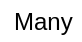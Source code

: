 <mxfile>
  <diagram name="Page-1" id="c7558073-1559-34b1-7f7d-6b8b5c839a25">
    <mxGraphModel dx="1426" dy="794" grid="1" gridSize="10" guides="1" tooltips="1" connect="1" arrows="1" fold="1" page="1" pageScale="1" pageWidth="850" pageHeight="1100" math="0" shadow="0">
      <root>
        <!-- Database Title -->
        <mxCell id="title" value="Bookstore Database Schema" style="text;strokeColor=none;fillColor=none;align=center;fontSize=24;fontStyle=1;verticalAlign=middle;spacingTop=-5;" vertex="1" parent="1">
          <mxGeometry x="350" y="40" width="160" height="40" as="geometry"/>
        </mxCell>

        <!-- PUBLISHER TABLE -->
        <mxCell id="publisher" value="Publisher" style="shape=table;startSize=30;container=1;collapsible=1;childLayout=tableLayout;fixedRows=1;rowLines=0;fontStyle=1;align=center;resizeLast=1;fillColor=#dae8fc;strokeColor=#6c8ebf;" vertex="1" parent="1">
          <mxGeometry x="40" y="120" width="200" height="150" as="geometry"/>
        </mxCell>
        <mxCell id="publisher-pk" value="" style="shape=partialRectangle;collapsible=0;dropTarget=0;pointerEvents=0;fillColor=none;points=[[0,0.5],[1,0.5]];portConstraint=eastwest;top=0;left=0;right=0;bottom=1;" vertex="1" parent="publisher">
          <mxGeometry y="30" width="200" height="30" as="geometry"/>
        </mxCell>
        <mxCell id="publisher-pk-label" value="PK" style="shape=partialRectangle;overflow=hidden;connectable=0;fillColor=none;top=0;left=0;bottom=0;right=0;fontStyle=1;" vertex="1" parent="publisher-pk">
          <mxGeometry width="30" height="30" as="geometry"/>
        </mxCell>
        <mxCell id="publisher-id" value="publisher_id INT" style="shape=partialRectangle;overflow=hidden;connectable=0;fillColor=none;top=0;left=0;bottom=0;right=0;align=left;spacingLeft=6;" vertex="1" parent="publisher-pk">
          <mxGeometry x="30" width="170" height="30" as="geometry"/>
        </mxCell>
        <mxCell id="publisher-name" value="publisher_name VARCHAR(100) NOT NULL UNIQUE" style="shape=partialRectangle;overflow=hidden;connectable=0;fillColor=none;top=0;left=0;bottom=0;right=0;align=left;spacingLeft=6;" vertex="1" parent="publisher">
          <mxGeometry y="60" width="200" height="30" as="geometry"/>
        </mxCell>
        <mxCell id="publisher-founded" value="founded_year SMALLINT" style="shape=partialRectangle;overflow=hidden;connectable=0;fillColor=none;top=0;left=0;bottom=0;right=0;align=left;spacingLeft=6;" vertex="1" parent="publisher">
          <mxGeometry y="90" width="200" height="30" as="geometry"/>
        </mxCell>
        <mxCell id="publisher-hq" value="headquarters VARCHAR(100)" style="shape=partialRectangle;overflow=hidden;connectable=0;fillColor=none;top=0;left=0;bottom=0;right=0;align=left;spacingLeft=6;" vertex="1" parent="publisher">
          <mxGeometry y="120" width="200" height="30" as="geometry"/>
        </mxCell>

        <!-- BOOK_LANGUAGE TABLE -->
        <mxCell id="language" value="book_language" style="shape=table;startSize=30;container=1;collapsible=1;childLayout=tableLayout;fixedRows=1;rowLines=0;fontStyle=1;align=center;resizeLast=1;fillColor=#d5e8d4;strokeColor=#82b366;" vertex="1" parent="1">
          <mxGeometry x="40" y="320" width="200" height="120" as="geometry"/>
        </mxCell>
        <mxCell id="language-pk" value="" style="shape=partialRectangle;collapsible=0;dropTarget=0;pointerEvents=0;fillColor=none;points=[[0,0.5],[1,0.5]];portConstraint=eastwest;top=0;left=0;right=0;bottom=1;" vertex="1" parent="language">
          <mxGeometry y="30" width="200" height="30" as="geometry"/>
        </mxCell>
        <mxCell id="language-pk-label" value="PK" style="shape=partialRectangle;overflow=hidden;connectable=0;fillColor=none;top=0;left=0;bottom=0;right=0;fontStyle=1;" vertex="1" parent="language-pk">
          <mxGeometry width="30" height="30" as="geometry"/>
        </mxCell>
        <mxCell id="language-id" value="language_id SMALLINT" style="shape=partialRectangle;overflow=hidden;connectable=0;fillColor=none;top=0;left=0;bottom=0;right=0;align=left;spacingLeft=6;" vertex="1" parent="language-pk">
          <mxGeometry x="30" width="170" height="30" as="geometry"/>
        </mxCell>
        <mxCell id="language-code" value="language_code CHAR(2) NOT NULL UNIQUE" style="shape=partialRectangle;overflow=hidden;connectable=0;fillColor=none;top=0;left=0;bottom=0;right=0;align=left;spacingLeft=6;" vertex="1" parent="language">
          <mxGeometry y="60" width="200" height="30" as="geometry"/>
        </mxCell>
        <mxCell id="language-name" value="language_name VARCHAR(50) NOT NULL UNIQUE" style="shape=partialRectangle;overflow=hidden;connectable=0;fillColor=none;top=0;left=0;bottom=0;right=0;align=left;spacingLeft=6;" vertex="1" parent="language">
          <mxGeometry y="90" width="200" height="30" as="geometry"/>
        </mxCell>

        <!-- AUTHOR TABLE -->
        <mxCell id="author" value="author" style="shape=table;startSize=30;container=1;collapsible=1;childLayout=tableLayout;fixedRows=1;rowLines=0;fontStyle=1;align=center;resizeLast=1;fillColor=#f8cecc;strokeColor=#b85450;" vertex="1" parent="1">
          <mxGeometry x="600" y="120" width="200" height="180" as="geometry"/>
        </mxCell>
        <mxCell id="author-pk" value="" style="shape=partialRectangle;collapsible=0;dropTarget=0;pointerEvents=0;fillColor=none;points=[[0,0.5],[1,0.5]];portConstraint=eastwest;top=0;left=0;right=0;bottom=1;" vertex="1" parent="author">
          <mxGeometry y="30" width="200" height="30" as="geometry"/>
        </mxCell>
        <mxCell id="author-pk-label" value="PK" style="shape=partialRectangle;overflow=hidden;connectable=0;fillColor=none;top=0;left=0;bottom=0;right=0;fontStyle=1;" vertex="1" parent="author-pk">
          <mxGeometry width="30" height="30" as="geometry"/>
        </mxCell>
        <mxCell id="author-id" value="author_id INT" style="shape=partialRectangle;overflow=hidden;connectable=0;fillColor=none;top=0;left=0;bottom=0;right=0;align=left;spacingLeft=6;" vertex="1" parent="author-pk">
          <mxGeometry x="30" width="170" height="30" as="geometry"/>
        </mxCell>
        <mxCell id="author-name" value="author_name VARCHAR(100) NOT NULL" style="shape=partialRectangle;overflow=hidden;connectable=0;fillColor=none;top=0;left=0;bottom=0;right=0;align=left;spacingLeft=6;" vertex="1" parent="author">
          <mxGeometry y="60" width="200" height="30" as="geometry"/>
        </mxCell>
        <mxCell id="author-birth" value="birth_date DATE" style="shape=partialRectangle;overflow=hidden;connectable=0;fillColor=none;top=0;left=0;bottom=0;right=0;align=left;spacingLeft=6;" vertex="1" parent="author">
          <mxGeometry y="90" width="200" height="30" as="geometry"/>
        </mxCell>
        <mxCell id="author-death" value="death_date DATE" style="shape=partialRectangle;overflow=hidden;connectable=0;fillColor=none;top=0;left=0;bottom=0;right=0;align=left;spacingLeft=6;" vertex="1" parent="author">
          <mxGeometry y="120" width="200" height="30" as="geometry"/>
        </mxCell>
        <mxCell id="author-nationality" value="nationality VARCHAR(50)" style="shape=partialRectangle;overflow=hidden;connectable=0;fillColor=none;top=0;left=0;bottom=0;right=0;align=left;spacingLeft=6;" vertex="1" parent="author">
          <mxGeometry y="150" width="200" height="30" as="geometry"/>
        </mxCell>

        <!-- BOOK TABLE -->
        <mxCell id="book" value="book" style="shape=table;startSize=30;container=1;collapsible=1;childLayout=tableLayout;fixedRows=1;rowLines=0;fontStyle=1;align=center;resizeLast=1;fillColor=#e1d5e7;strokeColor=#9673a6;" vertex="1" parent="1">
          <mxGeometry x="300" y="120" width="240" height="270" as="geometry"/>
        </mxCell>
        <mxCell id="book-pk" value="" style="shape=partialRectangle;collapsible=0;dropTarget=0;pointerEvents=0;fillColor=none;points=[[0,0.5],[1,0.5]];portConstraint=eastwest;top=0;left=0;right=0;bottom=1;" vertex="1" parent="book">
          <mxGeometry y="30" width="240" height="30" as="geometry"/>
        </mxCell>
        <mxCell id="book-pk-label" value="PK" style="shape=partialRectangle;overflow=hidden;connectable=0;fillColor=none;top=0;left=0;bottom=0;right=0;fontStyle=1;" vertex="1" parent="book-pk">
          <mxGeometry width="30" height="30" as="geometry"/>
        </mxCell>
        <mxCell id="book-id" value="book_id INT" style="shape=partialRectangle;overflow=hidden;connectable=0;fillColor=none;top=0;left=0;bottom=0;right=0;align=left;spacingLeft=6;" vertex="1" parent="book-pk">
          <mxGeometry x="30" width="210" height="30" as="geometry"/>
        </mxCell>
        <mxCell id="book-title" value="title VARCHAR(200) NOT NULL" style="shape=partialRectangle;overflow=hidden;connectable=0;fillColor=none;top=0;left=0;bottom=0;right=0;align=left;spacingLeft=6;" vertex="1" parent="book">
          <mxGeometry y="60" width="240" height="30" as="geometry"/>
        </mxCell>
        <mxCell id="book-isbn" value="isbn VARCHAR(17) NOT NULL UNIQUE" style="shape=partialRectangle;overflow=hidden;connectable=0;fillColor=none;top=0;left=0;bottom=0;right=0;align=left;spacingLeft=6;" vertex="1" parent="book">
          <mxGeometry y="90" width="240" height="30" as="geometry"/>
        </mxCell>
        <mxCell id="book-price" value="price DECIMAL(10,2) NOT NULL" style="shape=partialRectangle;overflow=hidden;connectable=0;fillColor=none;top=0;left=0;bottom=0;right=0;align=left;spacingLeft=6;" vertex="1" parent="book">
          <mxGeometry y="120" width="240" height="30" as="geometry"/>
        </mxCell>
        <mxCell id="book-pages" value="num_pages SMALLINT UNSIGNED" style="shape=partialRectangle;overflow=hidden;connectable=0;fillColor=none;top=0;left=0;bottom=0;right=0;align=left;spacingLeft=6;" vertex="1" parent="book">
          <mxGeometry y="150" width="240" height="30" as="geometry"/>
        </mxCell>
        <mxCell id="book-pubid" value="publisher_id INT NOT NULL (FK)" style="shape=partialRectangle;overflow=hidden;connectable=0;fillColor=none;top=0;left=0;bottom=0;right=0;align=left;spacingLeft=6;fontStyle=4;" vertex="1" parent="book">
          <mxGeometry y="180" width="240" height="30" as="geometry"/>
        </mxCell>
        <mxCell id="book-langid" value="language_id SMALLINT NOT NULL (FK)" style="shape=partialRectangle;overflow=hidden;connectable=0;fillColor=none;top=0;left=0;bottom=0;right=0;align=left;spacingLeft=6;fontStyle=4;" vertex="1" parent="book">
          <mxGeometry y="210" width="240" height="30" as="geometry"/>
        </mxCell>
        <mxCell id="book-created" value="created_at TIMESTAMP" style="shape=partialRectangle;overflow=hidden;connectable=0;fillColor=none;top=0;left=0;bottom=0;right=0;align=left;spacingLeft=6;" vertex="1" parent="book">
          <mxGeometry y="240" width="240" height="30" as="geometry"/>
        </mxCell>

        <!-- BOOK_AUTHOR TABLE -->
        <mxCell id="book_author" value="book_author" style="shape=table;startSize=30;container=1;collapsible=1;childLayout=tableLayout;fixedRows=1;rowLines=0;fontStyle=1;align=center;resizeLast=1;fillColor=#fff2cc;strokeColor=#d6b656;" vertex="1" parent="1">
          <mxGeometry x="300" y="420" width="240" height="120" as="geometry"/>
        </mxCell>
        <mxCell id="book_author-pk1" value="book_id INT (FK)" style="shape=partialRectangle;overflow=hidden;connectable=0;fillColor=none;top=0;left=0;bottom=0;right=0;align=left;spacingLeft=6;fontStyle=4;" vertex="1" parent="book_author">
          <mxGeometry y="30" width="240" height="30" as="geometry"/>
        </mxCell>
        <mxCell id="book_author-pk2" value="author_id INT (FK)" style="shape=partialRectangle;overflow=hidden;connectable=0;fillColor=none;top=0;left=0;bottom=0;right=0;align=left;spacingLeft=6;fontStyle=4;" vertex="1" parent="book_author">
          <mxGeometry y="60" width="240" height="30" as="geometry"/>
        </mxCell>
        <mxCell id="book_author-role" value="contribution_type ENUM(...)" style="shape=partialRectangle;overflow=hidden;connectable=0;fillColor=none;top=0;left=0;bottom=0;right=0;align=left;spacingLeft=6;" vertex="1" parent="book_author">
          <mxGeometry y="90" width="240" height="30" as="geometry"/>
        </mxCell>

        <!-- RELATIONSHIPS -->
        <!-- Publisher to Book (1-to-many) -->
        <mxCell id="rel-publisher-book" value="" style="endArrow=ERoneToMany;startArrow=ERone;dashed=1;strokeWidth=2;rounded=0;jumpStyle=arc;strokeColor=#6c8ebf;" edge="1" parent="1" source="publisher" target="book">
          <mxGeometry width="100" height="100" relative="1" as="geometry">
            <mxPoint x="240" y="210" as="sourcePoint"/>
            <mxPoint x="300" y="210" as="targetPoint"/>
          </mxGeometry>
        </mxCell>

        <!-- Language to Book (1-to-many) -->
        <mxCell id="rel-language-book" value="" style="endArrow=ERoneToMany;startArrow=ERone;dashed=1;strokeWidth=2;rounded=0;jumpStyle=arc;strokeColor=#82b366;" edge="1" parent="1" source="language" target="book">
          <mxGeometry width="100" height="100" relative="1" as="geometry">
            <mxPoint x="240" y="380" as="sourcePoint"/>
            <mxPoint x="300" y="240" as="targetPoint"/>
          </mxGeometry>
        </mxCell>

        <!-- Book to Book_Author (1-to-many) -->
        <mxCell id="rel-book-bookauthor" value="" style="endArrow=ERoneToMany;startArrow=ERone;dashed=1;strokeWidth=2;rounded=0;jumpStyle=arc;strokeColor=#9673a6;" edge="1" parent="1" source="book" target="book_author">
          <mxGeometry width="100" height="100" relative="1" as="geometry">
            <mxPoint x="420" y="390" as="sourcePoint"/>
            <mxPoint x="420" y="420" as="targetPoint"/>
          </mxGeometry>
        </mxCell>

        <!-- Author to Book_Author (1-to-many) -->
        <mxCell id="rel-author-bookauthor" value="" style="endArrow=ERoneToMany;startArrow=ERone;dashed=1;strokeWidth=2;rounded=0;jumpStyle=arc;strokeColor=#b85450;" edge="1" parent="1" source="author" target="book_author">
          <mxGeometry width="100" height="100" relative="1" as="geometry">
            <mxPoint x="600" y="300" as="sourcePoint"/>
            <mxPoint x="420" y="480" as="targetPoint"/>
          </mxGeometry>
        </mxCell>

        <!-- Legend -->
        <mxCell id="legend" value="Relationship Legend" style="text;strokeColor=none;fillColor=none;align=left;fontSize=12;fontStyle=1;verticalAlign=middle;spacingLeft=5;" vertex="1" parent="1">
          <mxGeometry x="600" y="400" width="120" height="20" as="geometry"/>
        </mxCell>
        <mxCell id="legend-one" value="1" style="shape=ERone;fillColor=#000000;strokeColor=#000000;" vertex="1" parent="1">
          <mxGeometry x="600" y="430" width="20" height="20" as="geometry"/>
        </mxCell>
        <mxCell id="legend-one-label" value="One" style="text;strokeColor=none;fillColor=none;align=left;fontSize=12;verticalAlign=middle;spacingLeft=5;" vertex="1" parent="1">
          <mxGeometry x="625" y="430" width="40" height="20" as="geometry"/>
        </mxCell>
        <mxCell id="legend-many" value="∞" style="shape=ERzeroToMany;fillColor=#000000;strokeColor=#000000;" vertex="1" parent="1">
          <mxGeometry x="600" y="460" width="20" height="20" as="geometry"/>
        </mxCell>
        <mxCell id="legend-many-label" value="Many" style="text;strokeColor=none;fillColor=none;align=left;fontSize=12;verticalAlign=middle;spacingLeft=5;" vertex="1" parent="1">
          <mxGeometry x="625" y="460" width="40" height="20" as="geometry"/>
        </mxCell>
      </root>
    </mxGraphModel>
  </diagram>
</mxfile>
